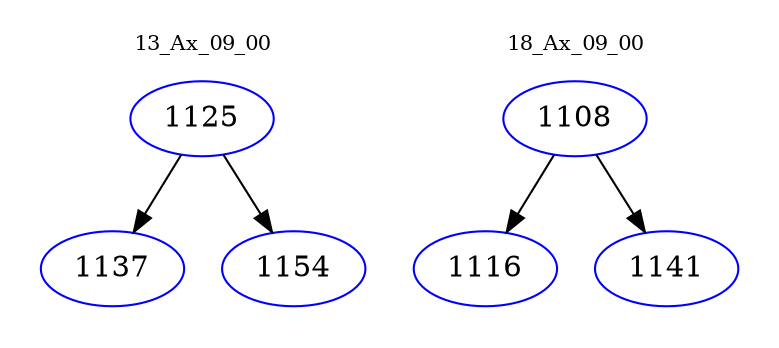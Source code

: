 digraph{
subgraph cluster_0 {
color = white
label = "13_Ax_09_00";
fontsize=10;
T0_1125 [label="1125", color="blue"]
T0_1125 -> T0_1137 [color="black"]
T0_1137 [label="1137", color="blue"]
T0_1125 -> T0_1154 [color="black"]
T0_1154 [label="1154", color="blue"]
}
subgraph cluster_1 {
color = white
label = "18_Ax_09_00";
fontsize=10;
T1_1108 [label="1108", color="blue"]
T1_1108 -> T1_1116 [color="black"]
T1_1116 [label="1116", color="blue"]
T1_1108 -> T1_1141 [color="black"]
T1_1141 [label="1141", color="blue"]
}
}

